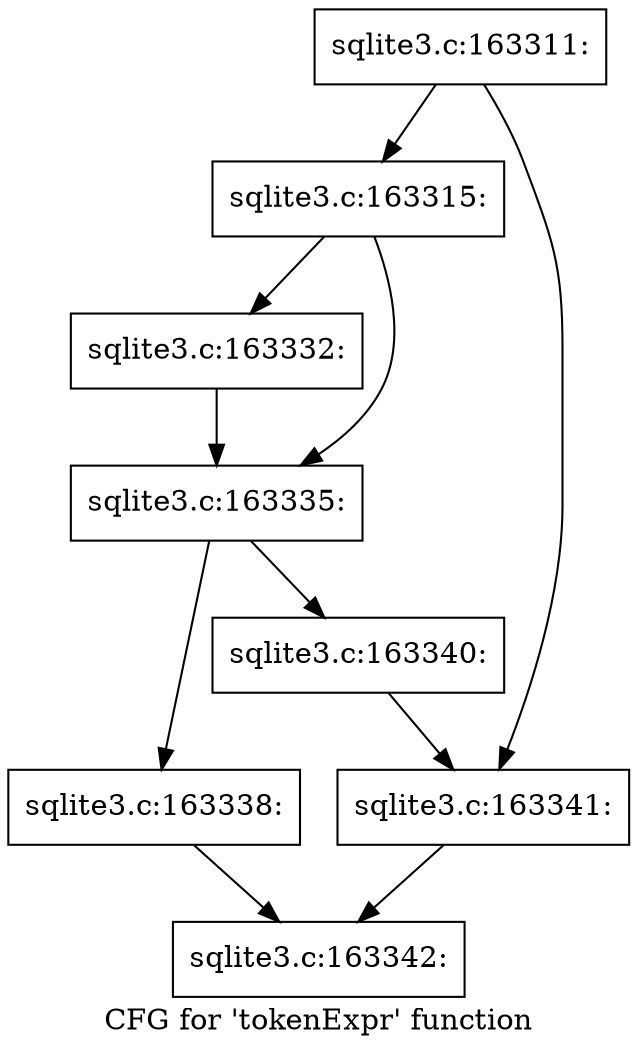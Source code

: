 digraph "CFG for 'tokenExpr' function" {
	label="CFG for 'tokenExpr' function";

	Node0x55c0f9105870 [shape=record,label="{sqlite3.c:163311:}"];
	Node0x55c0f9105870 -> Node0x55c0f910ddb0;
	Node0x55c0f9105870 -> Node0x55c0f910de00;
	Node0x55c0f910ddb0 [shape=record,label="{sqlite3.c:163315:}"];
	Node0x55c0f910ddb0 -> Node0x55c0f9111b70;
	Node0x55c0f910ddb0 -> Node0x55c0f9111bc0;
	Node0x55c0f9111b70 [shape=record,label="{sqlite3.c:163332:}"];
	Node0x55c0f9111b70 -> Node0x55c0f9111bc0;
	Node0x55c0f9111bc0 [shape=record,label="{sqlite3.c:163335:}"];
	Node0x55c0f9111bc0 -> Node0x55c0f52dfd20;
	Node0x55c0f9111bc0 -> Node0x55c0f9112ae0;
	Node0x55c0f52dfd20 [shape=record,label="{sqlite3.c:163338:}"];
	Node0x55c0f52dfd20 -> Node0x55c0f9109180;
	Node0x55c0f9112ae0 [shape=record,label="{sqlite3.c:163340:}"];
	Node0x55c0f9112ae0 -> Node0x55c0f910de00;
	Node0x55c0f910de00 [shape=record,label="{sqlite3.c:163341:}"];
	Node0x55c0f910de00 -> Node0x55c0f9109180;
	Node0x55c0f9109180 [shape=record,label="{sqlite3.c:163342:}"];
}
